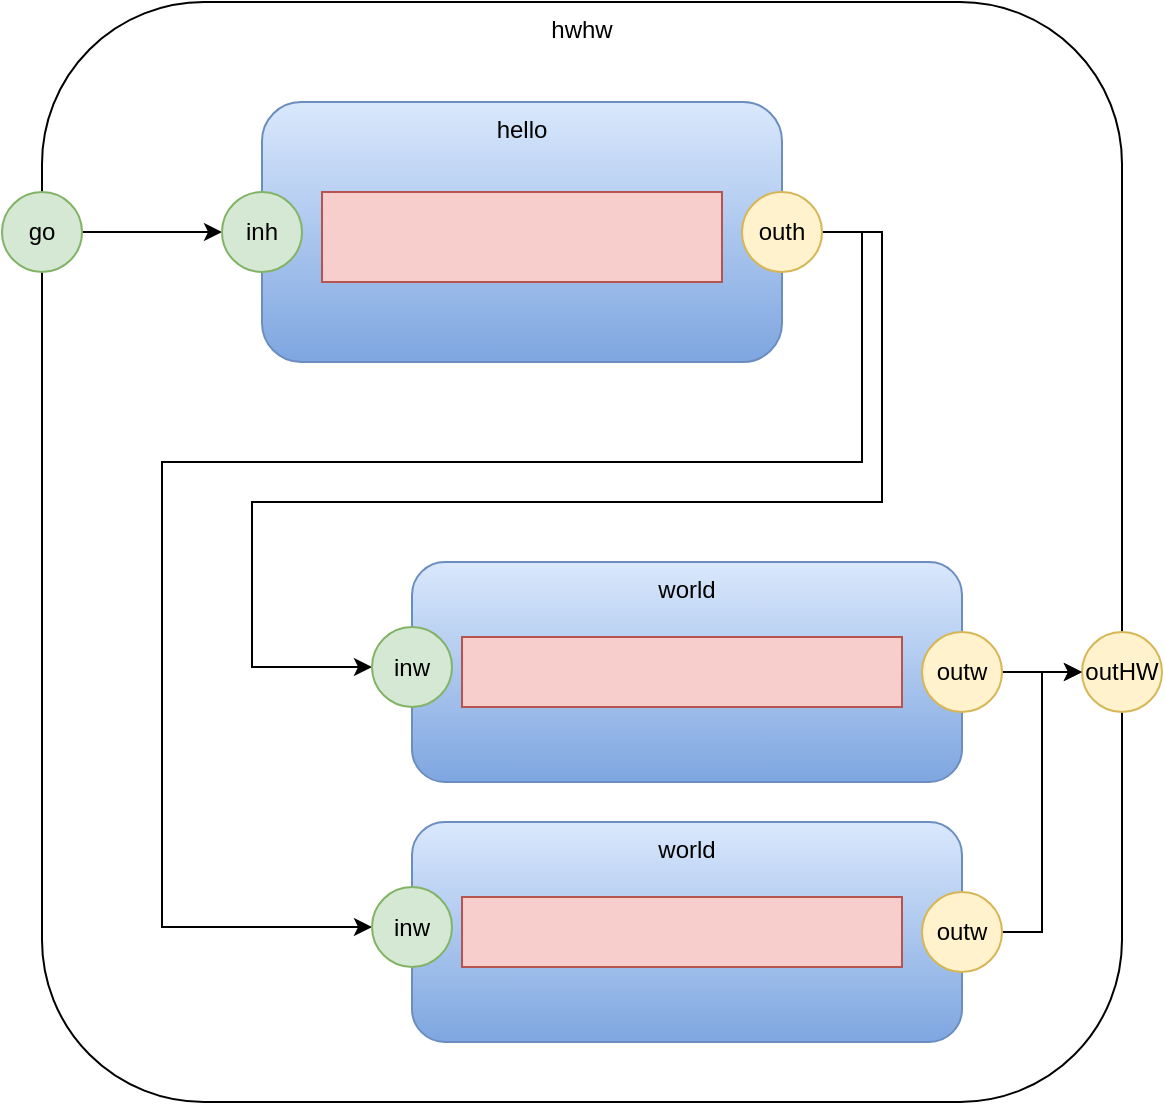 <mxfile version="14.6.13" type="device"><diagram id="fo9xvGcHm88d3B_x5weG" name="hwhw"><mxGraphModel dx="1106" dy="779" grid="1" gridSize="10" guides="1" tooltips="1" connect="1" arrows="1" fold="1" page="1" pageScale="1" pageWidth="1100" pageHeight="850" math="0" shadow="0"><root><mxCell id="0"/><mxCell id="1" parent="0"/><mxCell id="i5jZ3dy8F4nkPbaXPHF6-1" value="hwhw" style="rounded=1;whiteSpace=wrap;html=1;verticalAlign=top;" parent="1" vertex="1"><mxGeometry x="120" y="170" width="540" height="550" as="geometry"/></mxCell><mxCell id="i5jZ3dy8F4nkPbaXPHF6-2" value="hello" style="rounded=1;whiteSpace=wrap;html=1;gradientColor=#7ea6e0;fillColor=#dae8fc;strokeColor=#6c8ebf;verticalAlign=top;" parent="1" vertex="1"><mxGeometry x="230" y="220" width="260" height="130" as="geometry"/></mxCell><mxCell id="i5jZ3dy8F4nkPbaXPHF6-3" value="&lt;br&gt;&lt;div&gt;&lt;/div&gt;" style="rounded=0;whiteSpace=wrap;html=1;fillColor=#f8cecc;strokeColor=#b85450;align=left;" parent="1" vertex="1"><mxGeometry x="260" y="265" width="200" height="45" as="geometry"/></mxCell><mxCell id="i5jZ3dy8F4nkPbaXPHF6-4" style="edgeStyle=orthogonalEdgeStyle;rounded=0;orthogonalLoop=1;jettySize=auto;html=1;entryX=0;entryY=0.5;entryDx=0;entryDy=0;" parent="1" source="i5jZ3dy8F4nkPbaXPHF6-5" target="i5jZ3dy8F4nkPbaXPHF6-9" edge="1"><mxGeometry relative="1" as="geometry"><Array as="points"><mxPoint x="540" y="285"/><mxPoint x="540" y="420"/><mxPoint x="225" y="420"/><mxPoint x="225" y="503"/></Array></mxGeometry></mxCell><mxCell id="aU0PGl0Gd-gYFIBxam29-5" style="edgeStyle=orthogonalEdgeStyle;rounded=0;orthogonalLoop=1;jettySize=auto;html=1;exitX=1;exitY=0.5;exitDx=0;exitDy=0;entryX=0;entryY=0.5;entryDx=0;entryDy=0;" edge="1" parent="1" source="i5jZ3dy8F4nkPbaXPHF6-5" target="aU0PGl0Gd-gYFIBxam29-2"><mxGeometry relative="1" as="geometry"><Array as="points"><mxPoint x="530" y="285"/><mxPoint x="530" y="400"/><mxPoint x="180" y="400"/><mxPoint x="180" y="633"/></Array></mxGeometry></mxCell><mxCell id="i5jZ3dy8F4nkPbaXPHF6-5" value="outh" style="ellipse;whiteSpace=wrap;html=1;aspect=fixed;fillColor=#fff2cc;strokeColor=#d6b656;" parent="1" vertex="1"><mxGeometry x="470" y="265" width="40" height="40" as="geometry"/></mxCell><mxCell id="i5jZ3dy8F4nkPbaXPHF6-6" value="world" style="rounded=1;whiteSpace=wrap;html=1;gradientColor=#7ea6e0;fillColor=#dae8fc;strokeColor=#6c8ebf;verticalAlign=top;" parent="1" vertex="1"><mxGeometry x="305" y="450" width="275" height="110" as="geometry"/></mxCell><mxCell id="i5jZ3dy8F4nkPbaXPHF6-9" value="inw" style="ellipse;whiteSpace=wrap;html=1;aspect=fixed;fillColor=#d5e8d4;strokeColor=#82b366;" parent="1" vertex="1"><mxGeometry x="285" y="482.5" width="40" height="40" as="geometry"/></mxCell><mxCell id="5xomNgWtBKOTZXKJYYDN-1" value="&lt;br&gt;&lt;div&gt;&lt;/div&gt;" style="rounded=0;whiteSpace=wrap;html=1;fillColor=#f8cecc;strokeColor=#b85450;align=left;" parent="1" vertex="1"><mxGeometry x="330" y="487.5" width="220" height="35" as="geometry"/></mxCell><mxCell id="Eg2JflB1LH7_nM4HlBUV-3" style="edgeStyle=orthogonalEdgeStyle;rounded=0;orthogonalLoop=1;jettySize=auto;html=1;exitX=1;exitY=0.5;exitDx=0;exitDy=0;entryX=0;entryY=0.5;entryDx=0;entryDy=0;" parent="1" source="Eg2JflB1LH7_nM4HlBUV-1" target="Eg2JflB1LH7_nM4HlBUV-2" edge="1"><mxGeometry relative="1" as="geometry"/></mxCell><mxCell id="Eg2JflB1LH7_nM4HlBUV-1" value="go" style="ellipse;whiteSpace=wrap;html=1;aspect=fixed;fillColor=#d5e8d4;strokeColor=#82b366;" parent="1" vertex="1"><mxGeometry x="100" y="265" width="40" height="40" as="geometry"/></mxCell><mxCell id="Eg2JflB1LH7_nM4HlBUV-2" value="inh" style="ellipse;whiteSpace=wrap;html=1;aspect=fixed;fillColor=#d5e8d4;strokeColor=#82b366;" parent="1" vertex="1"><mxGeometry x="210" y="265" width="40" height="40" as="geometry"/></mxCell><mxCell id="cVRvWxy9wkcLxyWbIS20-4" style="edgeStyle=orthogonalEdgeStyle;rounded=0;orthogonalLoop=1;jettySize=auto;html=1;exitX=1;exitY=0.5;exitDx=0;exitDy=0;entryX=0;entryY=0.5;entryDx=0;entryDy=0;" parent="1" source="cVRvWxy9wkcLxyWbIS20-2" target="cVRvWxy9wkcLxyWbIS20-3" edge="1"><mxGeometry relative="1" as="geometry"/></mxCell><mxCell id="cVRvWxy9wkcLxyWbIS20-2" value="outw" style="ellipse;whiteSpace=wrap;html=1;aspect=fixed;fillColor=#fff2cc;strokeColor=#d6b656;" parent="1" vertex="1"><mxGeometry x="560" y="485" width="40" height="40" as="geometry"/></mxCell><mxCell id="cVRvWxy9wkcLxyWbIS20-3" value="outHW" style="ellipse;whiteSpace=wrap;html=1;aspect=fixed;fillColor=#fff2cc;strokeColor=#d6b656;" parent="1" vertex="1"><mxGeometry x="640" y="485" width="40" height="40" as="geometry"/></mxCell><mxCell id="aU0PGl0Gd-gYFIBxam29-1" value="world" style="rounded=1;whiteSpace=wrap;html=1;gradientColor=#7ea6e0;fillColor=#dae8fc;strokeColor=#6c8ebf;verticalAlign=top;" vertex="1" parent="1"><mxGeometry x="305" y="580" width="275" height="110" as="geometry"/></mxCell><mxCell id="aU0PGl0Gd-gYFIBxam29-2" value="inw" style="ellipse;whiteSpace=wrap;html=1;aspect=fixed;fillColor=#d5e8d4;strokeColor=#82b366;" vertex="1" parent="1"><mxGeometry x="285" y="612.5" width="40" height="40" as="geometry"/></mxCell><mxCell id="aU0PGl0Gd-gYFIBxam29-3" value="&lt;br&gt;&lt;div&gt;&lt;/div&gt;" style="rounded=0;whiteSpace=wrap;html=1;fillColor=#f8cecc;strokeColor=#b85450;align=left;" vertex="1" parent="1"><mxGeometry x="330" y="617.5" width="220" height="35" as="geometry"/></mxCell><mxCell id="aU0PGl0Gd-gYFIBxam29-6" style="edgeStyle=orthogonalEdgeStyle;rounded=0;orthogonalLoop=1;jettySize=auto;html=1;exitX=1;exitY=0.5;exitDx=0;exitDy=0;entryX=0;entryY=0.5;entryDx=0;entryDy=0;" edge="1" parent="1" source="aU0PGl0Gd-gYFIBxam29-4" target="cVRvWxy9wkcLxyWbIS20-3"><mxGeometry relative="1" as="geometry"/></mxCell><mxCell id="aU0PGl0Gd-gYFIBxam29-4" value="outw" style="ellipse;whiteSpace=wrap;html=1;aspect=fixed;fillColor=#fff2cc;strokeColor=#d6b656;" vertex="1" parent="1"><mxGeometry x="560" y="615" width="40" height="40" as="geometry"/></mxCell></root></mxGraphModel></diagram></mxfile>